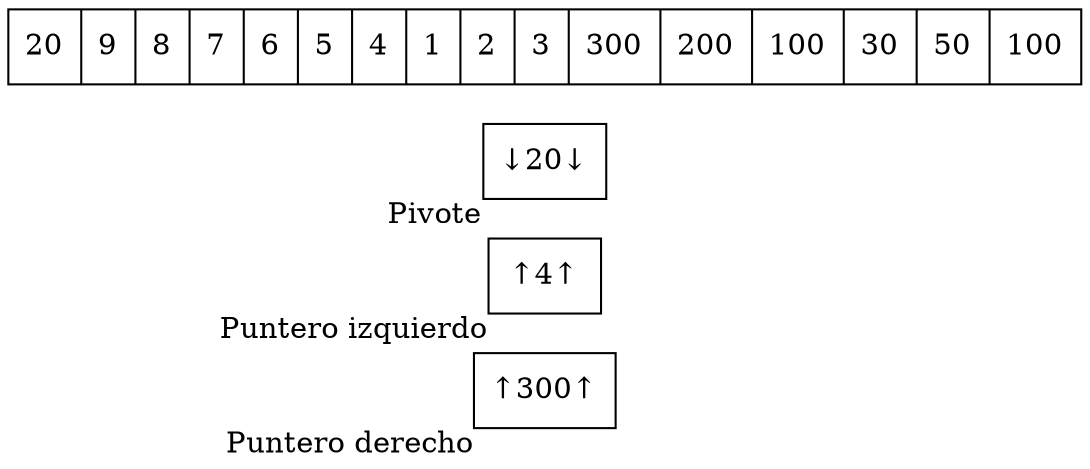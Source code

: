 digraph G{ node [shape = record ];
 rankdir=LR;puntDer[label="↑300↑" xlabel="Puntero derecho" pos = "12,0!"]
puntIzq[label="↑4↑" xlabel="Puntero izquierdo" pos = "8,0!"]
pivote[label="↓20↓" xlabel ="Pivote" pos = "10,2!"]
X[label="{ 20|9|8|7|6|5|4|1|2|3|300|200|100|30|50|100}" pos = "10,1!" ]}

